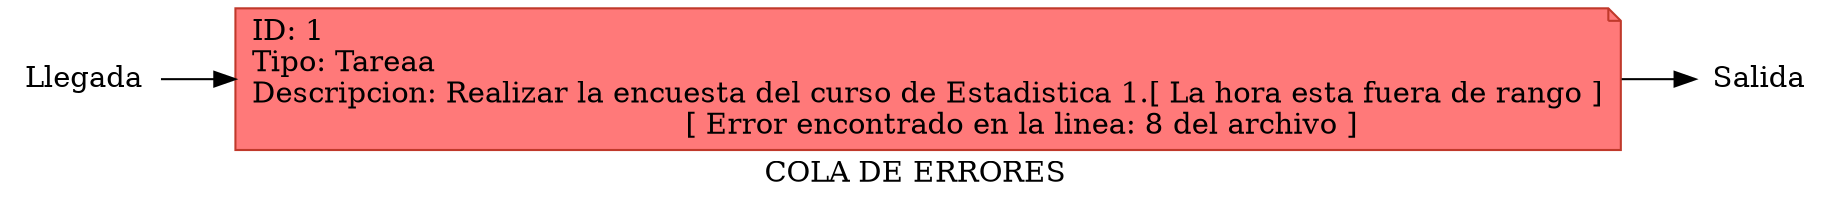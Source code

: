 digraph Errores {
 rankdir=LR;
 label="COLA DE ERRORES";
  node [shape = note, color="#c0392b", style=filled, fillcolor="#ff7979"];
N0[label="ID: 1 \lTipo: Tareaa \lDescripcion: Realizar la encuesta del curso de Estadistica 1.[ La hora esta fuera de rango ]\l                    [ Error encontrado en la linea: 8 del archivo ]"];
aux[label="Salida", shape=none, style=none];
 aux1[label="Llegada", shape=none, style=none];
N0->aux; 
 aux1->N0;
}